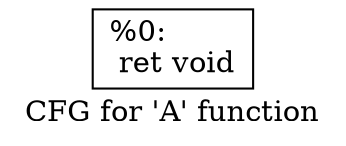 digraph "CFG for 'A' function" {
	label="CFG for 'A' function";

	Node0x55c45ed78dc0 [shape=record,label="{%0:\l  ret void\l}"];
}
